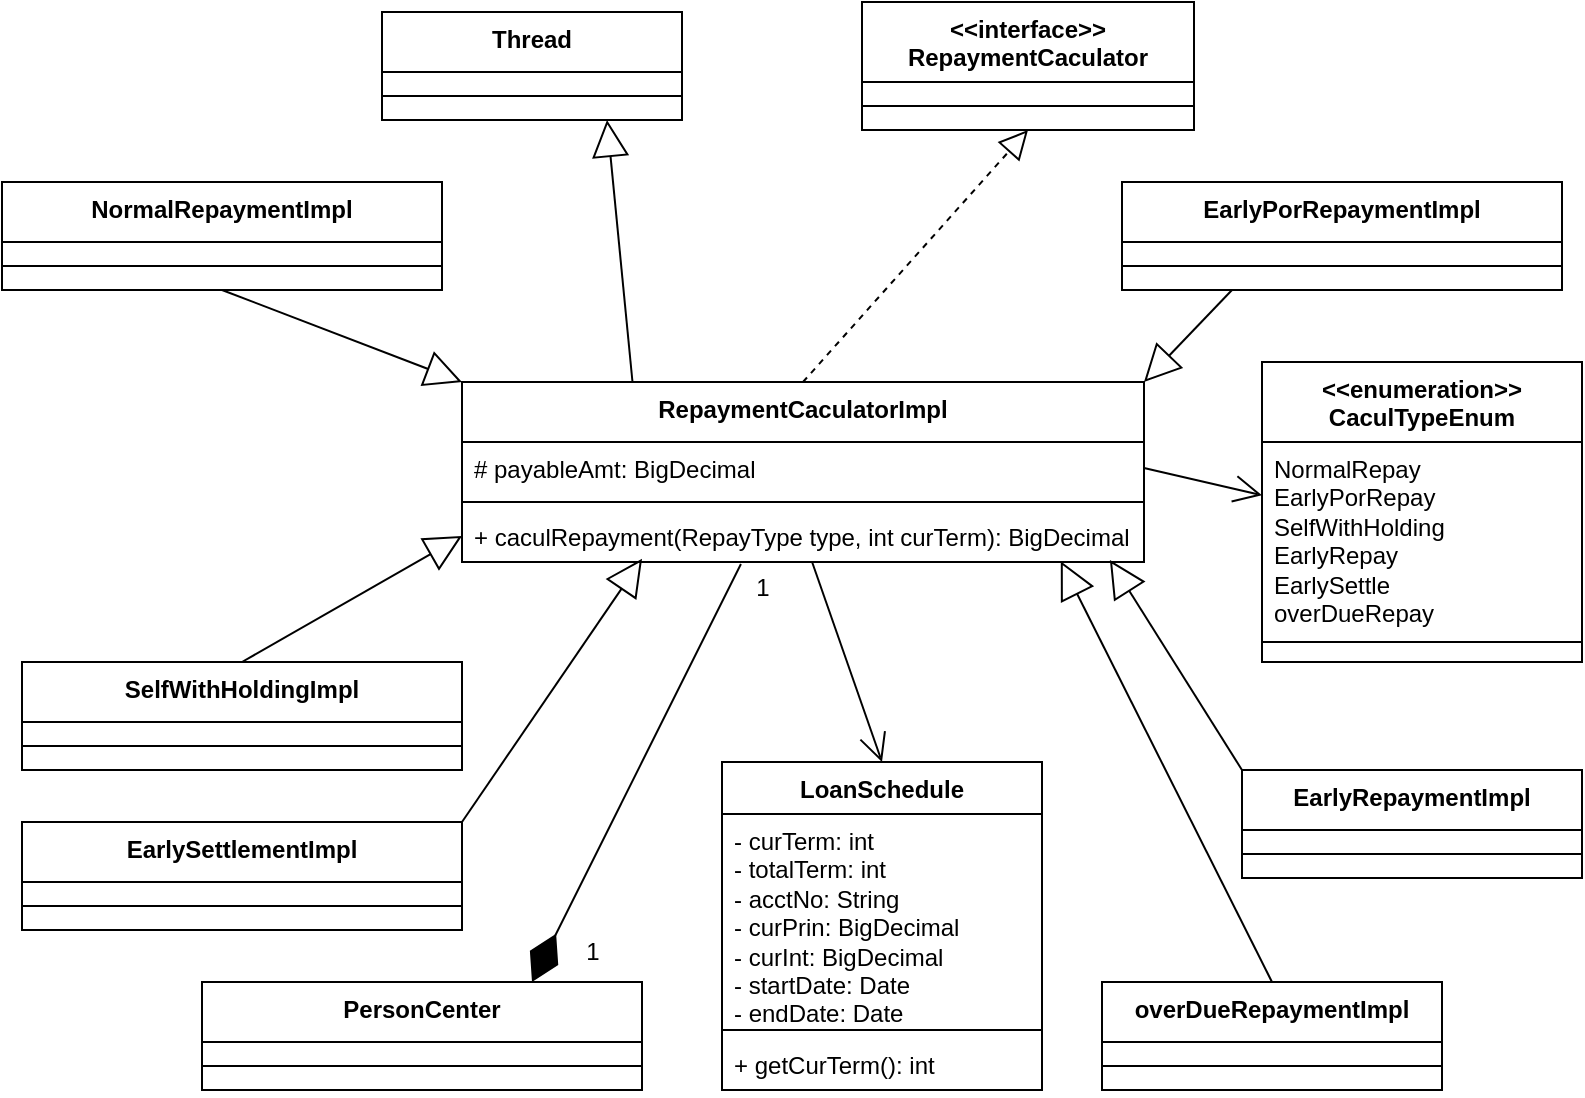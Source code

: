 <mxfile version="21.6.5" type="github">
  <diagram name="第 1 页" id="msRSFSVRgCXIsC6cDoeY">
    <mxGraphModel dx="1166" dy="775" grid="1" gridSize="10" guides="1" tooltips="1" connect="1" arrows="1" fold="1" page="1" pageScale="1" pageWidth="827" pageHeight="1169" math="0" shadow="0">
      <root>
        <mxCell id="0" />
        <mxCell id="1" parent="0" />
        <mxCell id="K-fMHy7U2ANHCIigTrM2-1" value="&amp;lt;&amp;lt;interface&amp;gt;&amp;gt;&lt;br&gt;RepaymentCaculator" style="swimlane;fontStyle=1;align=center;verticalAlign=top;childLayout=stackLayout;horizontal=1;startSize=40;horizontalStack=0;resizeParent=1;resizeParentMax=0;resizeLast=0;collapsible=1;marginBottom=0;whiteSpace=wrap;html=1;" vertex="1" parent="1">
          <mxGeometry x="450" y="50" width="166" height="64" as="geometry" />
        </mxCell>
        <mxCell id="K-fMHy7U2ANHCIigTrM2-2" value="" style="line;strokeWidth=1;fillColor=none;align=left;verticalAlign=middle;spacingTop=-1;spacingLeft=3;spacingRight=3;rotatable=0;labelPosition=right;points=[];portConstraint=eastwest;strokeColor=inherit;" vertex="1" parent="K-fMHy7U2ANHCIigTrM2-1">
          <mxGeometry y="40" width="166" height="24" as="geometry" />
        </mxCell>
        <mxCell id="K-fMHy7U2ANHCIigTrM2-4" value="NormalRepaymentImpl" style="swimlane;fontStyle=1;align=center;verticalAlign=top;childLayout=stackLayout;horizontal=1;startSize=30;horizontalStack=0;resizeParent=1;resizeParentMax=0;resizeLast=0;collapsible=1;marginBottom=0;whiteSpace=wrap;html=1;" vertex="1" parent="1">
          <mxGeometry x="20" y="140" width="220" height="54" as="geometry" />
        </mxCell>
        <mxCell id="K-fMHy7U2ANHCIigTrM2-5" value="" style="line;strokeWidth=1;fillColor=none;align=left;verticalAlign=middle;spacingTop=-1;spacingLeft=3;spacingRight=3;rotatable=0;labelPosition=right;points=[];portConstraint=eastwest;strokeColor=inherit;" vertex="1" parent="K-fMHy7U2ANHCIigTrM2-4">
          <mxGeometry y="30" width="220" height="24" as="geometry" />
        </mxCell>
        <mxCell id="K-fMHy7U2ANHCIigTrM2-6" value="EarlyRepaymentImpl" style="swimlane;fontStyle=1;align=center;verticalAlign=top;childLayout=stackLayout;horizontal=1;startSize=30;horizontalStack=0;resizeParent=1;resizeParentMax=0;resizeLast=0;collapsible=1;marginBottom=0;whiteSpace=wrap;html=1;" vertex="1" parent="1">
          <mxGeometry x="640" y="434" width="170" height="54" as="geometry" />
        </mxCell>
        <mxCell id="K-fMHy7U2ANHCIigTrM2-7" value="" style="line;strokeWidth=1;fillColor=none;align=left;verticalAlign=middle;spacingTop=-1;spacingLeft=3;spacingRight=3;rotatable=0;labelPosition=right;points=[];portConstraint=eastwest;strokeColor=inherit;" vertex="1" parent="K-fMHy7U2ANHCIigTrM2-6">
          <mxGeometry y="30" width="170" height="24" as="geometry" />
        </mxCell>
        <mxCell id="K-fMHy7U2ANHCIigTrM2-8" value="EarlyPorRepaymentImpl" style="swimlane;fontStyle=1;align=center;verticalAlign=top;childLayout=stackLayout;horizontal=1;startSize=30;horizontalStack=0;resizeParent=1;resizeParentMax=0;resizeLast=0;collapsible=1;marginBottom=0;whiteSpace=wrap;html=1;" vertex="1" parent="1">
          <mxGeometry x="580" y="140" width="220" height="54" as="geometry" />
        </mxCell>
        <mxCell id="K-fMHy7U2ANHCIigTrM2-9" value="" style="line;strokeWidth=1;fillColor=none;align=left;verticalAlign=middle;spacingTop=-1;spacingLeft=3;spacingRight=3;rotatable=0;labelPosition=right;points=[];portConstraint=eastwest;strokeColor=inherit;" vertex="1" parent="K-fMHy7U2ANHCIigTrM2-8">
          <mxGeometry y="30" width="220" height="24" as="geometry" />
        </mxCell>
        <mxCell id="K-fMHy7U2ANHCIigTrM2-18" value="RepaymentCaculatorImpl" style="swimlane;fontStyle=1;align=center;verticalAlign=top;childLayout=stackLayout;horizontal=1;startSize=30;horizontalStack=0;resizeParent=1;resizeParentMax=0;resizeLast=0;collapsible=1;marginBottom=0;whiteSpace=wrap;html=1;" vertex="1" parent="1">
          <mxGeometry x="250" y="240" width="341" height="90" as="geometry" />
        </mxCell>
        <mxCell id="K-fMHy7U2ANHCIigTrM2-19" value="# payableAmt: BigDecimal" style="text;strokeColor=none;fillColor=none;align=left;verticalAlign=top;spacingLeft=4;spacingRight=4;overflow=hidden;rotatable=0;points=[[0,0.5],[1,0.5]];portConstraint=eastwest;whiteSpace=wrap;html=1;" vertex="1" parent="K-fMHy7U2ANHCIigTrM2-18">
          <mxGeometry y="30" width="341" height="26" as="geometry" />
        </mxCell>
        <mxCell id="K-fMHy7U2ANHCIigTrM2-20" value="" style="line;strokeWidth=1;fillColor=none;align=left;verticalAlign=middle;spacingTop=-1;spacingLeft=3;spacingRight=3;rotatable=0;labelPosition=right;points=[];portConstraint=eastwest;strokeColor=inherit;" vertex="1" parent="K-fMHy7U2ANHCIigTrM2-18">
          <mxGeometry y="56" width="341" height="8" as="geometry" />
        </mxCell>
        <mxCell id="K-fMHy7U2ANHCIigTrM2-21" value="+ caculRepayment(RepayType type, int curTerm): BigDecimal" style="text;strokeColor=none;fillColor=none;align=left;verticalAlign=top;spacingLeft=4;spacingRight=4;overflow=hidden;rotatable=0;points=[[0,0.5],[1,0.5]];portConstraint=eastwest;whiteSpace=wrap;html=1;" vertex="1" parent="K-fMHy7U2ANHCIigTrM2-18">
          <mxGeometry y="64" width="341" height="26" as="geometry" />
        </mxCell>
        <mxCell id="K-fMHy7U2ANHCIigTrM2-22" value="" style="endArrow=block;dashed=1;endFill=0;endSize=12;html=1;rounded=0;exitX=0.5;exitY=0;exitDx=0;exitDy=0;entryX=0.5;entryY=1;entryDx=0;entryDy=0;" edge="1" parent="1" source="K-fMHy7U2ANHCIigTrM2-18" target="K-fMHy7U2ANHCIigTrM2-1">
          <mxGeometry width="160" relative="1" as="geometry">
            <mxPoint x="510" y="150" as="sourcePoint" />
            <mxPoint x="670" y="150" as="targetPoint" />
          </mxGeometry>
        </mxCell>
        <mxCell id="K-fMHy7U2ANHCIigTrM2-23" value="EarlySettlementImpl" style="swimlane;fontStyle=1;align=center;verticalAlign=top;childLayout=stackLayout;horizontal=1;startSize=30;horizontalStack=0;resizeParent=1;resizeParentMax=0;resizeLast=0;collapsible=1;marginBottom=0;whiteSpace=wrap;html=1;" vertex="1" parent="1">
          <mxGeometry x="30" y="460" width="220" height="54" as="geometry" />
        </mxCell>
        <mxCell id="K-fMHy7U2ANHCIigTrM2-24" value="" style="line;strokeWidth=1;fillColor=none;align=left;verticalAlign=middle;spacingTop=-1;spacingLeft=3;spacingRight=3;rotatable=0;labelPosition=right;points=[];portConstraint=eastwest;strokeColor=inherit;" vertex="1" parent="K-fMHy7U2ANHCIigTrM2-23">
          <mxGeometry y="30" width="220" height="24" as="geometry" />
        </mxCell>
        <mxCell id="K-fMHy7U2ANHCIigTrM2-25" value="overDueRepaymentImpl" style="swimlane;fontStyle=1;align=center;verticalAlign=top;childLayout=stackLayout;horizontal=1;startSize=30;horizontalStack=0;resizeParent=1;resizeParentMax=0;resizeLast=0;collapsible=1;marginBottom=0;whiteSpace=wrap;html=1;" vertex="1" parent="1">
          <mxGeometry x="570" y="540" width="170" height="54" as="geometry" />
        </mxCell>
        <mxCell id="K-fMHy7U2ANHCIigTrM2-26" value="" style="line;strokeWidth=1;fillColor=none;align=left;verticalAlign=middle;spacingTop=-1;spacingLeft=3;spacingRight=3;rotatable=0;labelPosition=right;points=[];portConstraint=eastwest;strokeColor=inherit;" vertex="1" parent="K-fMHy7U2ANHCIigTrM2-25">
          <mxGeometry y="30" width="170" height="24" as="geometry" />
        </mxCell>
        <mxCell id="K-fMHy7U2ANHCIigTrM2-27" value="SelfWithHoldingImpl" style="swimlane;fontStyle=1;align=center;verticalAlign=top;childLayout=stackLayout;horizontal=1;startSize=30;horizontalStack=0;resizeParent=1;resizeParentMax=0;resizeLast=0;collapsible=1;marginBottom=0;whiteSpace=wrap;html=1;" vertex="1" parent="1">
          <mxGeometry x="30" y="380" width="220" height="54" as="geometry" />
        </mxCell>
        <mxCell id="K-fMHy7U2ANHCIigTrM2-28" value="" style="line;strokeWidth=1;fillColor=none;align=left;verticalAlign=middle;spacingTop=-1;spacingLeft=3;spacingRight=3;rotatable=0;labelPosition=right;points=[];portConstraint=eastwest;strokeColor=inherit;" vertex="1" parent="K-fMHy7U2ANHCIigTrM2-27">
          <mxGeometry y="30" width="220" height="24" as="geometry" />
        </mxCell>
        <mxCell id="K-fMHy7U2ANHCIigTrM2-29" value="&lt;b style=&quot;border-color: var(--border-color);&quot;&gt;&amp;lt;&amp;lt;enumeration&amp;gt;&amp;gt;&lt;br style=&quot;border-color: var(--border-color);&quot;&gt;CaculTypeEnum&lt;br&gt;&lt;/b&gt;" style="swimlane;fontStyle=1;align=center;verticalAlign=top;childLayout=stackLayout;horizontal=1;startSize=40;horizontalStack=0;resizeParent=1;resizeParentMax=0;resizeLast=0;collapsible=1;marginBottom=0;whiteSpace=wrap;html=1;" vertex="1" parent="1">
          <mxGeometry x="650" y="230" width="160" height="150" as="geometry" />
        </mxCell>
        <mxCell id="K-fMHy7U2ANHCIigTrM2-30" value="NormalRepay&lt;br&gt;EarlyPorRepay&lt;br&gt;SelfWithHolding&lt;br&gt;EarlyRepay&lt;br&gt;EarlySettle&lt;br&gt;overDueRepay" style="text;strokeColor=none;fillColor=none;align=left;verticalAlign=top;spacingLeft=4;spacingRight=4;overflow=hidden;rotatable=0;points=[[0,0.5],[1,0.5]];portConstraint=eastwest;whiteSpace=wrap;html=1;" vertex="1" parent="K-fMHy7U2ANHCIigTrM2-29">
          <mxGeometry y="40" width="160" height="90" as="geometry" />
        </mxCell>
        <mxCell id="K-fMHy7U2ANHCIigTrM2-31" value="" style="line;strokeWidth=1;fillColor=none;align=left;verticalAlign=middle;spacingTop=-1;spacingLeft=3;spacingRight=3;rotatable=0;labelPosition=right;points=[];portConstraint=eastwest;strokeColor=inherit;" vertex="1" parent="K-fMHy7U2ANHCIigTrM2-29">
          <mxGeometry y="130" width="160" height="20" as="geometry" />
        </mxCell>
        <mxCell id="K-fMHy7U2ANHCIigTrM2-32" value="" style="endArrow=open;endFill=1;endSize=12;html=1;rounded=0;exitX=1;exitY=0.5;exitDx=0;exitDy=0;" edge="1" parent="1" source="K-fMHy7U2ANHCIigTrM2-19" target="K-fMHy7U2ANHCIigTrM2-30">
          <mxGeometry width="160" relative="1" as="geometry">
            <mxPoint x="540" y="220" as="sourcePoint" />
            <mxPoint x="700" y="220" as="targetPoint" />
          </mxGeometry>
        </mxCell>
        <mxCell id="K-fMHy7U2ANHCIigTrM2-33" value="" style="endArrow=block;endSize=16;endFill=0;html=1;rounded=0;exitX=0.5;exitY=1;exitDx=0;exitDy=0;entryX=0;entryY=0;entryDx=0;entryDy=0;" edge="1" parent="1" source="K-fMHy7U2ANHCIigTrM2-4" target="K-fMHy7U2ANHCIigTrM2-18">
          <mxGeometry width="160" relative="1" as="geometry">
            <mxPoint x="100" y="220" as="sourcePoint" />
            <mxPoint x="260" y="220" as="targetPoint" />
          </mxGeometry>
        </mxCell>
        <mxCell id="K-fMHy7U2ANHCIigTrM2-34" value="" style="endArrow=block;endSize=16;endFill=0;html=1;rounded=0;exitX=0.25;exitY=1;exitDx=0;exitDy=0;entryX=1;entryY=0;entryDx=0;entryDy=0;" edge="1" parent="1" source="K-fMHy7U2ANHCIigTrM2-8" target="K-fMHy7U2ANHCIigTrM2-18">
          <mxGeometry width="160" relative="1" as="geometry">
            <mxPoint x="440" y="184" as="sourcePoint" />
            <mxPoint x="560" y="230" as="targetPoint" />
          </mxGeometry>
        </mxCell>
        <mxCell id="K-fMHy7U2ANHCIigTrM2-35" value="" style="endArrow=block;endSize=16;endFill=0;html=1;rounded=0;exitX=0.5;exitY=0;exitDx=0;exitDy=0;entryX=0;entryY=0.5;entryDx=0;entryDy=0;" edge="1" parent="1" source="K-fMHy7U2ANHCIigTrM2-27" target="K-fMHy7U2ANHCIigTrM2-21">
          <mxGeometry width="160" relative="1" as="geometry">
            <mxPoint x="120" y="300" as="sourcePoint" />
            <mxPoint x="240" y="346" as="targetPoint" />
          </mxGeometry>
        </mxCell>
        <mxCell id="K-fMHy7U2ANHCIigTrM2-36" value="" style="endArrow=block;endSize=16;endFill=0;html=1;rounded=0;exitX=0;exitY=0;exitDx=0;exitDy=0;entryX=0.95;entryY=0.962;entryDx=0;entryDy=0;entryPerimeter=0;" edge="1" parent="1" source="K-fMHy7U2ANHCIigTrM2-6" target="K-fMHy7U2ANHCIigTrM2-21">
          <mxGeometry width="160" relative="1" as="geometry">
            <mxPoint x="460" y="423" as="sourcePoint" />
            <mxPoint x="570" y="370" as="targetPoint" />
          </mxGeometry>
        </mxCell>
        <mxCell id="K-fMHy7U2ANHCIigTrM2-37" value="" style="endArrow=block;endSize=16;endFill=0;html=1;rounded=0;exitX=1;exitY=0;exitDx=0;exitDy=0;entryX=0.264;entryY=0.936;entryDx=0;entryDy=0;entryPerimeter=0;" edge="1" parent="1" source="K-fMHy7U2ANHCIigTrM2-23" target="K-fMHy7U2ANHCIigTrM2-21">
          <mxGeometry width="160" relative="1" as="geometry">
            <mxPoint x="306" y="494" as="sourcePoint" />
            <mxPoint x="340" y="340" as="targetPoint" />
          </mxGeometry>
        </mxCell>
        <mxCell id="K-fMHy7U2ANHCIigTrM2-38" value="" style="endArrow=block;endSize=16;endFill=0;html=1;rounded=0;exitX=0.5;exitY=0;exitDx=0;exitDy=0;entryX=0.878;entryY=0.987;entryDx=0;entryDy=0;entryPerimeter=0;" edge="1" parent="1" source="K-fMHy7U2ANHCIigTrM2-25" target="K-fMHy7U2ANHCIigTrM2-21">
          <mxGeometry width="160" relative="1" as="geometry">
            <mxPoint x="560" y="490" as="sourcePoint" />
            <mxPoint x="464" y="340" as="targetPoint" />
          </mxGeometry>
        </mxCell>
        <mxCell id="K-fMHy7U2ANHCIigTrM2-43" value="Thread" style="swimlane;fontStyle=1;align=center;verticalAlign=top;childLayout=stackLayout;horizontal=1;startSize=30;horizontalStack=0;resizeParent=1;resizeParentMax=0;resizeLast=0;collapsible=1;marginBottom=0;whiteSpace=wrap;html=1;" vertex="1" parent="1">
          <mxGeometry x="210" y="55" width="150" height="54" as="geometry" />
        </mxCell>
        <mxCell id="K-fMHy7U2ANHCIigTrM2-44" value="" style="line;strokeWidth=1;fillColor=none;align=left;verticalAlign=middle;spacingTop=-1;spacingLeft=3;spacingRight=3;rotatable=0;labelPosition=right;points=[];portConstraint=eastwest;strokeColor=inherit;" vertex="1" parent="K-fMHy7U2ANHCIigTrM2-43">
          <mxGeometry y="30" width="150" height="24" as="geometry" />
        </mxCell>
        <mxCell id="K-fMHy7U2ANHCIigTrM2-45" value="" style="endArrow=block;endSize=16;endFill=0;html=1;rounded=0;exitX=0.25;exitY=0;exitDx=0;exitDy=0;entryX=0.75;entryY=1;entryDx=0;entryDy=0;" edge="1" parent="1" source="K-fMHy7U2ANHCIigTrM2-18" target="K-fMHy7U2ANHCIigTrM2-43">
          <mxGeometry width="160" relative="1" as="geometry">
            <mxPoint x="294" y="150" as="sourcePoint" />
            <mxPoint x="414" y="196" as="targetPoint" />
          </mxGeometry>
        </mxCell>
        <mxCell id="K-fMHy7U2ANHCIigTrM2-46" value="PersonCenter" style="swimlane;fontStyle=1;align=center;verticalAlign=top;childLayout=stackLayout;horizontal=1;startSize=30;horizontalStack=0;resizeParent=1;resizeParentMax=0;resizeLast=0;collapsible=1;marginBottom=0;whiteSpace=wrap;html=1;" vertex="1" parent="1">
          <mxGeometry x="120" y="540" width="220" height="54" as="geometry" />
        </mxCell>
        <mxCell id="K-fMHy7U2ANHCIigTrM2-47" value="" style="line;strokeWidth=1;fillColor=none;align=left;verticalAlign=middle;spacingTop=-1;spacingLeft=3;spacingRight=3;rotatable=0;labelPosition=right;points=[];portConstraint=eastwest;strokeColor=inherit;" vertex="1" parent="K-fMHy7U2ANHCIigTrM2-46">
          <mxGeometry y="30" width="220" height="24" as="geometry" />
        </mxCell>
        <mxCell id="K-fMHy7U2ANHCIigTrM2-48" value="" style="endArrow=diamondThin;endFill=1;endSize=24;html=1;rounded=0;exitX=0.409;exitY=1.038;exitDx=0;exitDy=0;exitPerimeter=0;entryX=0.75;entryY=0;entryDx=0;entryDy=0;" edge="1" parent="1" source="K-fMHy7U2ANHCIigTrM2-21" target="K-fMHy7U2ANHCIigTrM2-46">
          <mxGeometry width="160" relative="1" as="geometry">
            <mxPoint x="370" y="450" as="sourcePoint" />
            <mxPoint x="530" y="450" as="targetPoint" />
          </mxGeometry>
        </mxCell>
        <mxCell id="K-fMHy7U2ANHCIigTrM2-49" value="1" style="text;html=1;align=center;verticalAlign=middle;resizable=0;points=[];autosize=1;strokeColor=none;fillColor=none;" vertex="1" parent="1">
          <mxGeometry x="385" y="328" width="30" height="30" as="geometry" />
        </mxCell>
        <mxCell id="K-fMHy7U2ANHCIigTrM2-50" value="1" style="text;html=1;align=center;verticalAlign=middle;resizable=0;points=[];autosize=1;strokeColor=none;fillColor=none;" vertex="1" parent="1">
          <mxGeometry x="300" y="510" width="30" height="30" as="geometry" />
        </mxCell>
        <mxCell id="K-fMHy7U2ANHCIigTrM2-51" value="LoanSchedule" style="swimlane;fontStyle=1;align=center;verticalAlign=top;childLayout=stackLayout;horizontal=1;startSize=26;horizontalStack=0;resizeParent=1;resizeParentMax=0;resizeLast=0;collapsible=1;marginBottom=0;whiteSpace=wrap;html=1;" vertex="1" parent="1">
          <mxGeometry x="380" y="430" width="160" height="164" as="geometry" />
        </mxCell>
        <mxCell id="K-fMHy7U2ANHCIigTrM2-52" value="- curTerm: int&lt;br&gt;- totalTerm: int&lt;br&gt;- acctNo: String&lt;br&gt;- curPrin: BigDecimal&lt;br&gt;- curInt: BigDecimal&lt;br&gt;- startDate: Date&lt;br&gt;- endDate: Date" style="text;strokeColor=none;fillColor=none;align=left;verticalAlign=top;spacingLeft=4;spacingRight=4;overflow=hidden;rotatable=0;points=[[0,0.5],[1,0.5]];portConstraint=eastwest;whiteSpace=wrap;html=1;" vertex="1" parent="K-fMHy7U2ANHCIigTrM2-51">
          <mxGeometry y="26" width="160" height="104" as="geometry" />
        </mxCell>
        <mxCell id="K-fMHy7U2ANHCIigTrM2-53" value="" style="line;strokeWidth=1;fillColor=none;align=left;verticalAlign=middle;spacingTop=-1;spacingLeft=3;spacingRight=3;rotatable=0;labelPosition=right;points=[];portConstraint=eastwest;strokeColor=inherit;" vertex="1" parent="K-fMHy7U2ANHCIigTrM2-51">
          <mxGeometry y="130" width="160" height="8" as="geometry" />
        </mxCell>
        <mxCell id="K-fMHy7U2ANHCIigTrM2-54" value="+ getCurTerm(): int&amp;nbsp;" style="text;strokeColor=none;fillColor=none;align=left;verticalAlign=top;spacingLeft=4;spacingRight=4;overflow=hidden;rotatable=0;points=[[0,0.5],[1,0.5]];portConstraint=eastwest;whiteSpace=wrap;html=1;" vertex="1" parent="K-fMHy7U2ANHCIigTrM2-51">
          <mxGeometry y="138" width="160" height="26" as="geometry" />
        </mxCell>
        <mxCell id="K-fMHy7U2ANHCIigTrM2-55" value="" style="endArrow=open;endFill=1;endSize=12;html=1;rounded=0;entryX=0.5;entryY=0;entryDx=0;entryDy=0;" edge="1" parent="1" source="K-fMHy7U2ANHCIigTrM2-21" target="K-fMHy7U2ANHCIigTrM2-51">
          <mxGeometry width="160" relative="1" as="geometry">
            <mxPoint x="601" y="293" as="sourcePoint" />
            <mxPoint x="660" y="307" as="targetPoint" />
          </mxGeometry>
        </mxCell>
      </root>
    </mxGraphModel>
  </diagram>
</mxfile>
